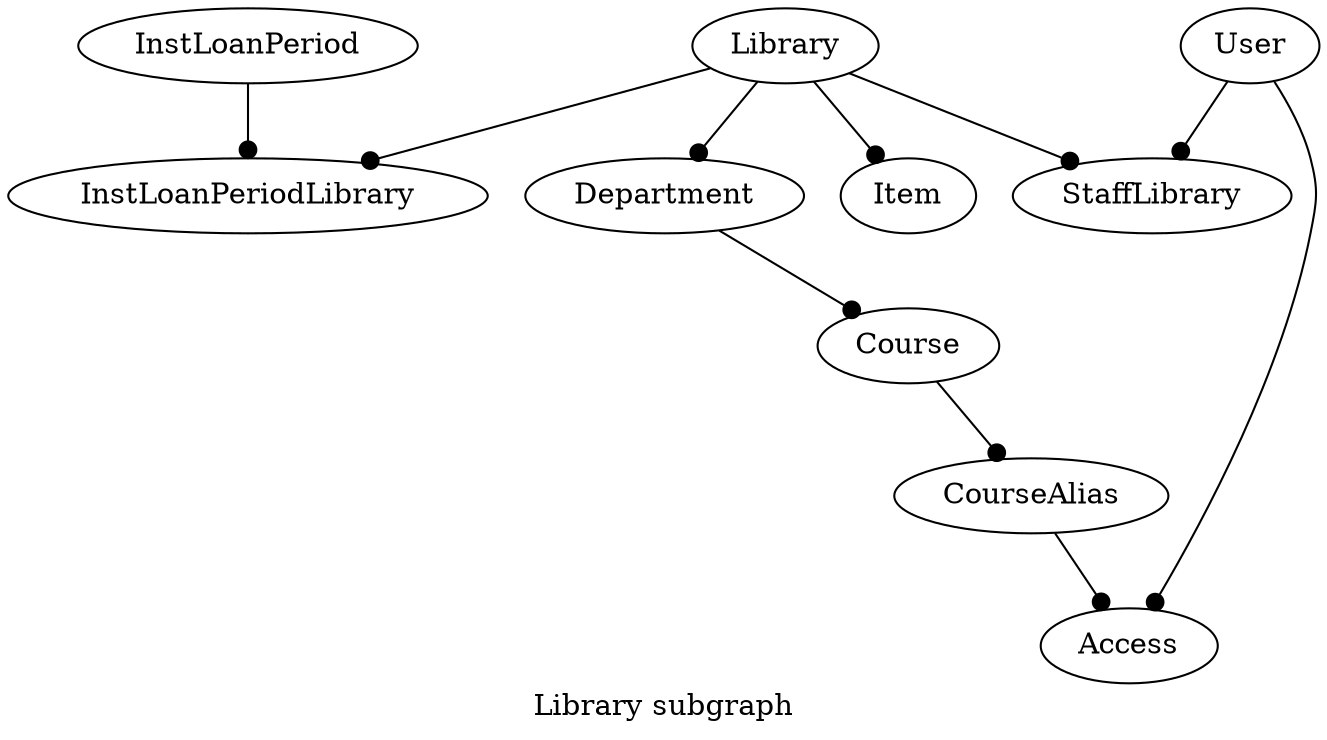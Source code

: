 digraph a {
graph [ label="Library subgraph", splines=true ]
InstLoanPeriod -> InstLoanPeriodLibrary [ arrowhead=dot, arrowtail=none ];
Department -> Course [ arrowhead=dot, arrowtail=none ];
Library -> Item [ arrowhead=dot, arrowtail=none ];
User -> StaffLibrary [ arrowhead=dot, arrowtail=none ];
Library -> Department [ arrowhead=dot, arrowtail=none ];
Library -> InstLoanPeriodLibrary [ arrowhead=dot, arrowtail=none ];
Library -> StaffLibrary [ arrowhead=dot, arrowtail=none ];
Course -> CourseAlias [ arrowhead=dot, arrowtail=none ];
CourseAlias -> Access [ arrowhead=dot, arrowtail=none ];
 User -> Access [ arrowhead=dot, arrowtail=none ];

}
